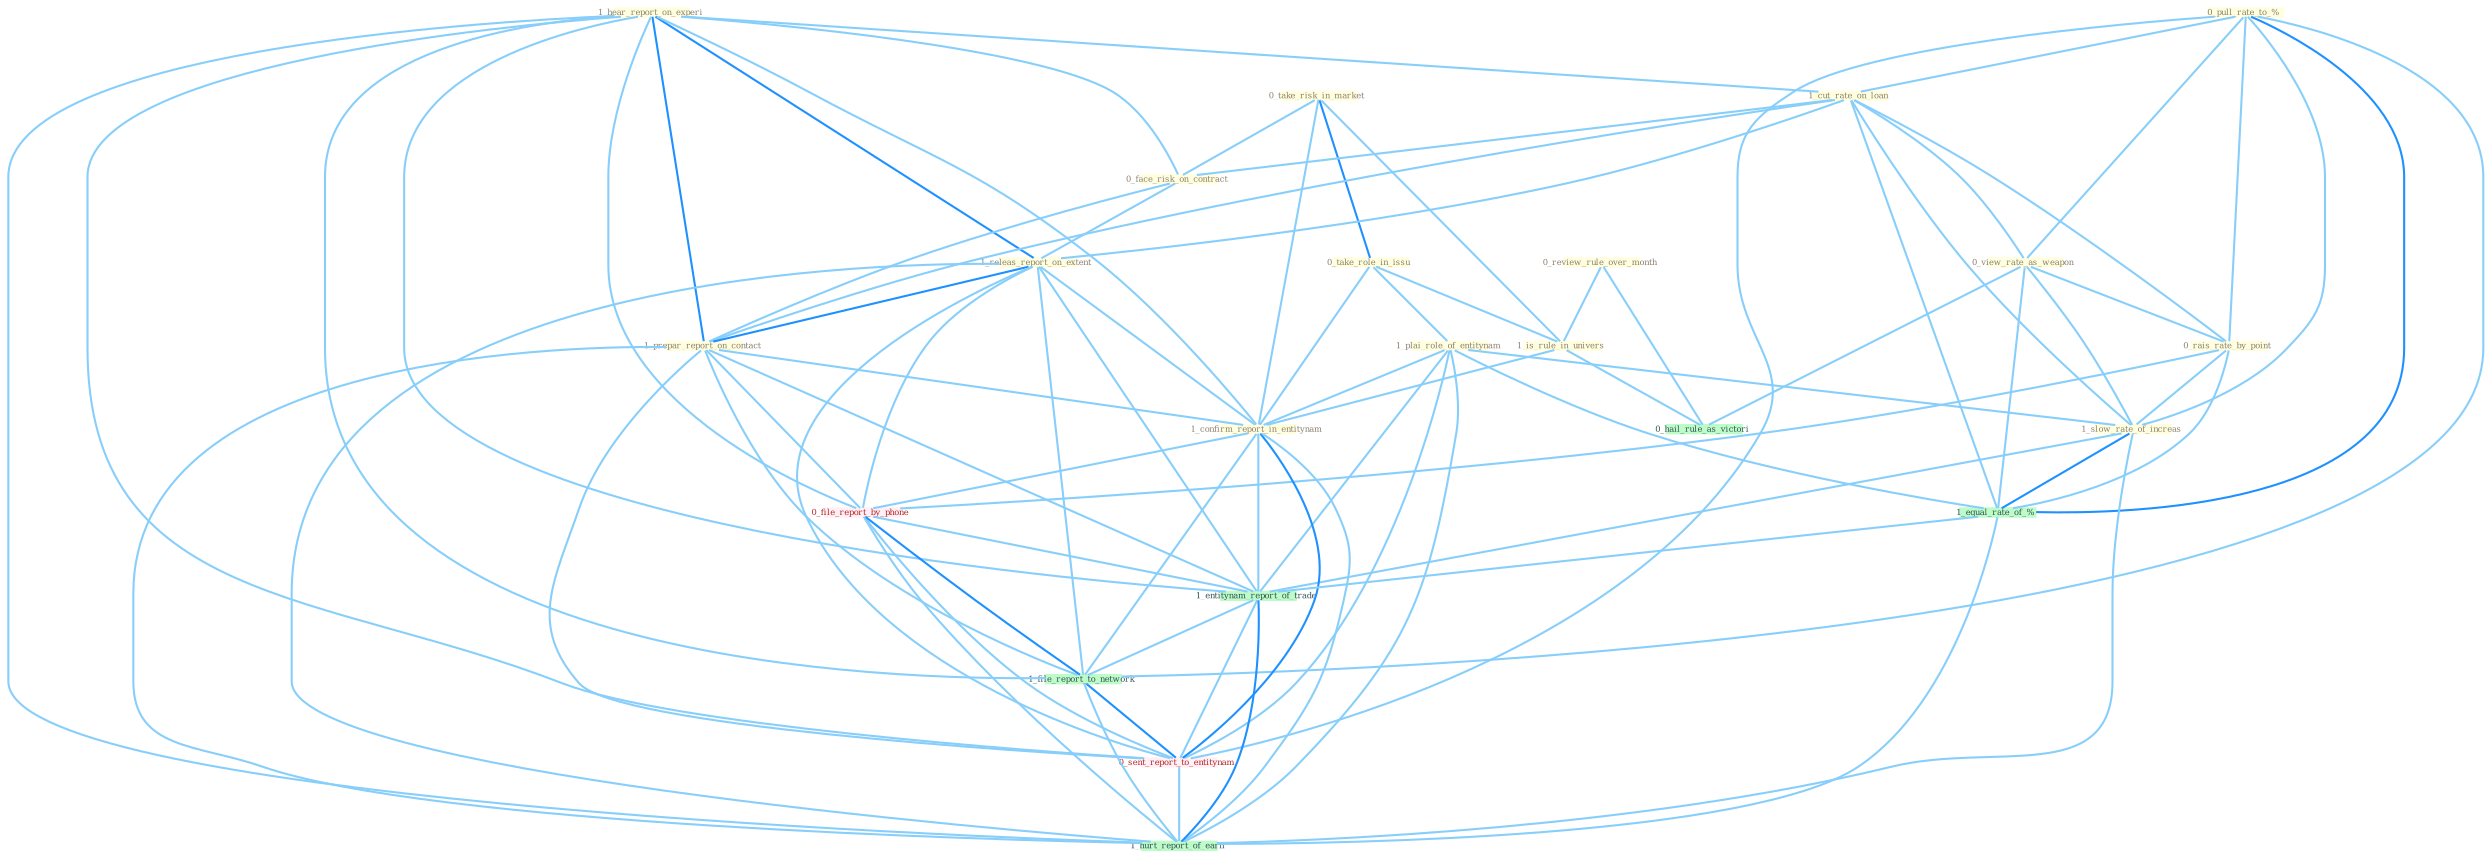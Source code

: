 Graph G{ 
    node
    [shape=polygon,style=filled,width=.5,height=.06,color="#BDFCC9",fixedsize=true,fontsize=4,
    fontcolor="#2f4f4f"];
    {node
    [color="#ffffe0", fontcolor="#8b7d6b"] "0_take_risk_in_market " "0_pull_rate_to_% " "1_hear_report_on_experi " "0_take_role_in_issu " "1_cut_rate_on_loan " "0_face_risk_on_contract " "0_view_rate_as_weapon " "0_review_rule_over_month " "0_rais_rate_by_point " "1_releas_report_on_extent " "1_prepar_report_on_contact " "1_is_rule_in_univers " "1_plai_role_of_entitynam " "1_slow_rate_of_increas " "1_confirm_report_in_entitynam "}
{node [color="#fff0f5", fontcolor="#b22222"] "0_file_report_by_phone " "0_sent_report_to_entitynam "}
edge [color="#B0E2FF"];

	"0_take_risk_in_market " -- "0_take_role_in_issu " [w="2", color="#1e90ff" , len=0.8];
	"0_take_risk_in_market " -- "0_face_risk_on_contract " [w="1", color="#87cefa" ];
	"0_take_risk_in_market " -- "1_is_rule_in_univers " [w="1", color="#87cefa" ];
	"0_take_risk_in_market " -- "1_confirm_report_in_entitynam " [w="1", color="#87cefa" ];
	"0_pull_rate_to_% " -- "1_cut_rate_on_loan " [w="1", color="#87cefa" ];
	"0_pull_rate_to_% " -- "0_view_rate_as_weapon " [w="1", color="#87cefa" ];
	"0_pull_rate_to_% " -- "0_rais_rate_by_point " [w="1", color="#87cefa" ];
	"0_pull_rate_to_% " -- "1_slow_rate_of_increas " [w="1", color="#87cefa" ];
	"0_pull_rate_to_% " -- "1_equal_rate_of_% " [w="2", color="#1e90ff" , len=0.8];
	"0_pull_rate_to_% " -- "1_file_report_to_network " [w="1", color="#87cefa" ];
	"0_pull_rate_to_% " -- "0_sent_report_to_entitynam " [w="1", color="#87cefa" ];
	"1_hear_report_on_experi " -- "1_cut_rate_on_loan " [w="1", color="#87cefa" ];
	"1_hear_report_on_experi " -- "0_face_risk_on_contract " [w="1", color="#87cefa" ];
	"1_hear_report_on_experi " -- "1_releas_report_on_extent " [w="2", color="#1e90ff" , len=0.8];
	"1_hear_report_on_experi " -- "1_prepar_report_on_contact " [w="2", color="#1e90ff" , len=0.8];
	"1_hear_report_on_experi " -- "1_confirm_report_in_entitynam " [w="1", color="#87cefa" ];
	"1_hear_report_on_experi " -- "0_file_report_by_phone " [w="1", color="#87cefa" ];
	"1_hear_report_on_experi " -- "1_entitynam_report_of_trade " [w="1", color="#87cefa" ];
	"1_hear_report_on_experi " -- "1_file_report_to_network " [w="1", color="#87cefa" ];
	"1_hear_report_on_experi " -- "0_sent_report_to_entitynam " [w="1", color="#87cefa" ];
	"1_hear_report_on_experi " -- "1_hurt_report_of_earn " [w="1", color="#87cefa" ];
	"0_take_role_in_issu " -- "1_is_rule_in_univers " [w="1", color="#87cefa" ];
	"0_take_role_in_issu " -- "1_plai_role_of_entitynam " [w="1", color="#87cefa" ];
	"0_take_role_in_issu " -- "1_confirm_report_in_entitynam " [w="1", color="#87cefa" ];
	"1_cut_rate_on_loan " -- "0_face_risk_on_contract " [w="1", color="#87cefa" ];
	"1_cut_rate_on_loan " -- "0_view_rate_as_weapon " [w="1", color="#87cefa" ];
	"1_cut_rate_on_loan " -- "0_rais_rate_by_point " [w="1", color="#87cefa" ];
	"1_cut_rate_on_loan " -- "1_releas_report_on_extent " [w="1", color="#87cefa" ];
	"1_cut_rate_on_loan " -- "1_prepar_report_on_contact " [w="1", color="#87cefa" ];
	"1_cut_rate_on_loan " -- "1_slow_rate_of_increas " [w="1", color="#87cefa" ];
	"1_cut_rate_on_loan " -- "1_equal_rate_of_% " [w="1", color="#87cefa" ];
	"0_face_risk_on_contract " -- "1_releas_report_on_extent " [w="1", color="#87cefa" ];
	"0_face_risk_on_contract " -- "1_prepar_report_on_contact " [w="1", color="#87cefa" ];
	"0_view_rate_as_weapon " -- "0_rais_rate_by_point " [w="1", color="#87cefa" ];
	"0_view_rate_as_weapon " -- "1_slow_rate_of_increas " [w="1", color="#87cefa" ];
	"0_view_rate_as_weapon " -- "1_equal_rate_of_% " [w="1", color="#87cefa" ];
	"0_view_rate_as_weapon " -- "0_hail_rule_as_victori " [w="1", color="#87cefa" ];
	"0_review_rule_over_month " -- "1_is_rule_in_univers " [w="1", color="#87cefa" ];
	"0_review_rule_over_month " -- "0_hail_rule_as_victori " [w="1", color="#87cefa" ];
	"0_rais_rate_by_point " -- "1_slow_rate_of_increas " [w="1", color="#87cefa" ];
	"0_rais_rate_by_point " -- "0_file_report_by_phone " [w="1", color="#87cefa" ];
	"0_rais_rate_by_point " -- "1_equal_rate_of_% " [w="1", color="#87cefa" ];
	"1_releas_report_on_extent " -- "1_prepar_report_on_contact " [w="2", color="#1e90ff" , len=0.8];
	"1_releas_report_on_extent " -- "1_confirm_report_in_entitynam " [w="1", color="#87cefa" ];
	"1_releas_report_on_extent " -- "0_file_report_by_phone " [w="1", color="#87cefa" ];
	"1_releas_report_on_extent " -- "1_entitynam_report_of_trade " [w="1", color="#87cefa" ];
	"1_releas_report_on_extent " -- "1_file_report_to_network " [w="1", color="#87cefa" ];
	"1_releas_report_on_extent " -- "0_sent_report_to_entitynam " [w="1", color="#87cefa" ];
	"1_releas_report_on_extent " -- "1_hurt_report_of_earn " [w="1", color="#87cefa" ];
	"1_prepar_report_on_contact " -- "1_confirm_report_in_entitynam " [w="1", color="#87cefa" ];
	"1_prepar_report_on_contact " -- "0_file_report_by_phone " [w="1", color="#87cefa" ];
	"1_prepar_report_on_contact " -- "1_entitynam_report_of_trade " [w="1", color="#87cefa" ];
	"1_prepar_report_on_contact " -- "1_file_report_to_network " [w="1", color="#87cefa" ];
	"1_prepar_report_on_contact " -- "0_sent_report_to_entitynam " [w="1", color="#87cefa" ];
	"1_prepar_report_on_contact " -- "1_hurt_report_of_earn " [w="1", color="#87cefa" ];
	"1_is_rule_in_univers " -- "1_confirm_report_in_entitynam " [w="1", color="#87cefa" ];
	"1_is_rule_in_univers " -- "0_hail_rule_as_victori " [w="1", color="#87cefa" ];
	"1_plai_role_of_entitynam " -- "1_slow_rate_of_increas " [w="1", color="#87cefa" ];
	"1_plai_role_of_entitynam " -- "1_confirm_report_in_entitynam " [w="1", color="#87cefa" ];
	"1_plai_role_of_entitynam " -- "1_equal_rate_of_% " [w="1", color="#87cefa" ];
	"1_plai_role_of_entitynam " -- "1_entitynam_report_of_trade " [w="1", color="#87cefa" ];
	"1_plai_role_of_entitynam " -- "0_sent_report_to_entitynam " [w="1", color="#87cefa" ];
	"1_plai_role_of_entitynam " -- "1_hurt_report_of_earn " [w="1", color="#87cefa" ];
	"1_slow_rate_of_increas " -- "1_equal_rate_of_% " [w="2", color="#1e90ff" , len=0.8];
	"1_slow_rate_of_increas " -- "1_entitynam_report_of_trade " [w="1", color="#87cefa" ];
	"1_slow_rate_of_increas " -- "1_hurt_report_of_earn " [w="1", color="#87cefa" ];
	"1_confirm_report_in_entitynam " -- "0_file_report_by_phone " [w="1", color="#87cefa" ];
	"1_confirm_report_in_entitynam " -- "1_entitynam_report_of_trade " [w="1", color="#87cefa" ];
	"1_confirm_report_in_entitynam " -- "1_file_report_to_network " [w="1", color="#87cefa" ];
	"1_confirm_report_in_entitynam " -- "0_sent_report_to_entitynam " [w="2", color="#1e90ff" , len=0.8];
	"1_confirm_report_in_entitynam " -- "1_hurt_report_of_earn " [w="1", color="#87cefa" ];
	"0_file_report_by_phone " -- "1_entitynam_report_of_trade " [w="1", color="#87cefa" ];
	"0_file_report_by_phone " -- "1_file_report_to_network " [w="2", color="#1e90ff" , len=0.8];
	"0_file_report_by_phone " -- "0_sent_report_to_entitynam " [w="1", color="#87cefa" ];
	"0_file_report_by_phone " -- "1_hurt_report_of_earn " [w="1", color="#87cefa" ];
	"1_equal_rate_of_% " -- "1_entitynam_report_of_trade " [w="1", color="#87cefa" ];
	"1_equal_rate_of_% " -- "1_hurt_report_of_earn " [w="1", color="#87cefa" ];
	"1_entitynam_report_of_trade " -- "1_file_report_to_network " [w="1", color="#87cefa" ];
	"1_entitynam_report_of_trade " -- "0_sent_report_to_entitynam " [w="1", color="#87cefa" ];
	"1_entitynam_report_of_trade " -- "1_hurt_report_of_earn " [w="2", color="#1e90ff" , len=0.8];
	"1_file_report_to_network " -- "0_sent_report_to_entitynam " [w="2", color="#1e90ff" , len=0.8];
	"1_file_report_to_network " -- "1_hurt_report_of_earn " [w="1", color="#87cefa" ];
	"0_sent_report_to_entitynam " -- "1_hurt_report_of_earn " [w="1", color="#87cefa" ];
}